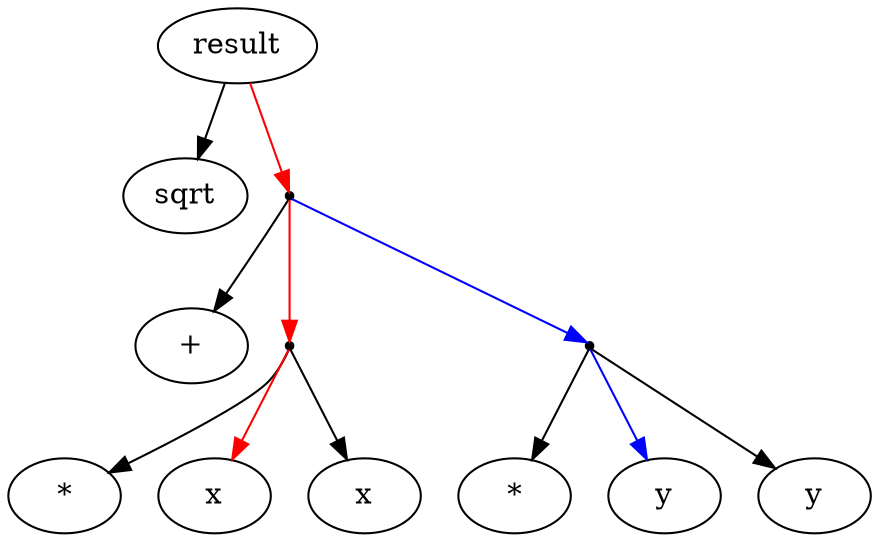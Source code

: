 digraph g {
        node [shape=ellipse];
        result;
        sqrt;
        t1[shape=point];
        plus[label="+"]
        t2[shape=point];
        t3[shape=point];
        mul1[label="*"];
        x1[label="x"];
        x2[label="x"];
        mul2[label="*"];
        y1[label="y"];
        y2[label="y"];

        result -> sqrt;
        result -> t1[color=red];
        t1 -> plus;
        t1 -> t2[color=red];
        t1 -> t3[color=blue];
        t2 -> mul1;
        t2 -> x1[color=red];
        t2 -> x2;
        t3 -> mul2;
        t3 -> y1[color=blue];
        t3 -> y2;
}
